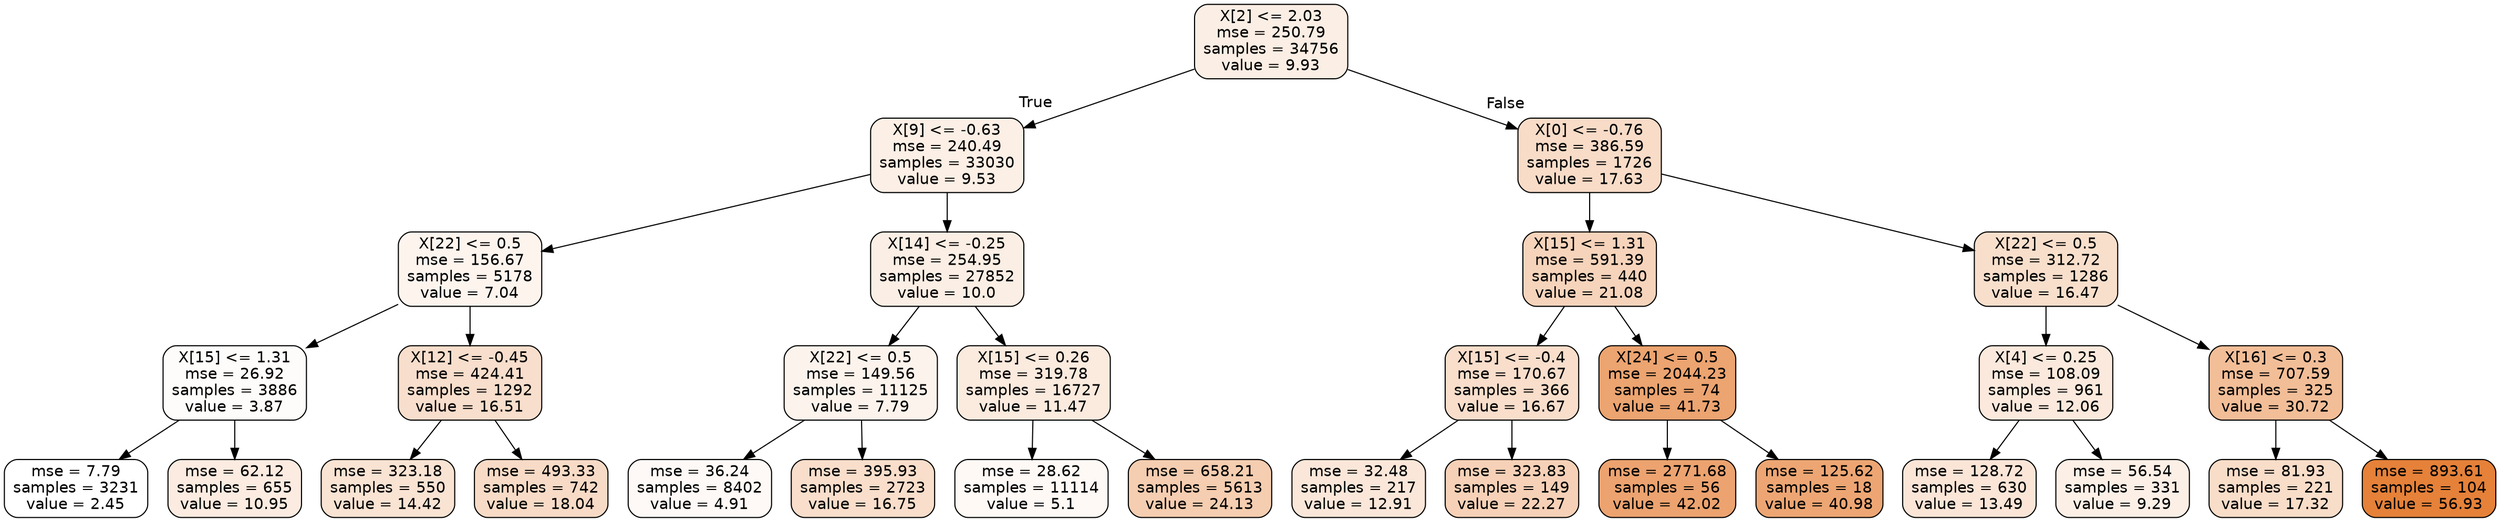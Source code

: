 digraph Tree {
node [shape=box, style="filled, rounded", color="black", fontname=helvetica] ;
edge [fontname=helvetica] ;
0 [label="X[2] <= 2.03\nmse = 250.79\nsamples = 34756\nvalue = 9.93", fillcolor="#fbeee4"] ;
1 [label="X[9] <= -0.63\nmse = 240.49\nsamples = 33030\nvalue = 9.53", fillcolor="#fcefe5"] ;
0 -> 1 [labeldistance=2.5, labelangle=45, headlabel="True"] ;
2 [label="X[22] <= 0.5\nmse = 156.67\nsamples = 5178\nvalue = 7.04", fillcolor="#fdf4ee"] ;
1 -> 2 ;
3 [label="X[15] <= 1.31\nmse = 26.92\nsamples = 3886\nvalue = 3.87", fillcolor="#fefcfa"] ;
2 -> 3 ;
4 [label="mse = 7.79\nsamples = 3231\nvalue = 2.45", fillcolor="#ffffff"] ;
3 -> 4 ;
5 [label="mse = 62.12\nsamples = 655\nvalue = 10.95", fillcolor="#fbebe0"] ;
3 -> 5 ;
6 [label="X[12] <= -0.45\nmse = 424.41\nsamples = 1292\nvalue = 16.51", fillcolor="#f8decc"] ;
2 -> 6 ;
7 [label="mse = 323.18\nsamples = 550\nvalue = 14.42", fillcolor="#f9e3d3"] ;
6 -> 7 ;
8 [label="mse = 493.33\nsamples = 742\nvalue = 18.04", fillcolor="#f8dbc6"] ;
6 -> 8 ;
9 [label="X[14] <= -0.25\nmse = 254.95\nsamples = 27852\nvalue = 10.0", fillcolor="#fbeee4"] ;
1 -> 9 ;
10 [label="X[22] <= 0.5\nmse = 149.56\nsamples = 11125\nvalue = 7.79", fillcolor="#fcf3ec"] ;
9 -> 10 ;
11 [label="mse = 36.24\nsamples = 8402\nvalue = 4.91", fillcolor="#fef9f6"] ;
10 -> 11 ;
12 [label="mse = 395.93\nsamples = 2723\nvalue = 16.75", fillcolor="#f8decb"] ;
10 -> 12 ;
13 [label="X[15] <= 0.26\nmse = 319.78\nsamples = 16727\nvalue = 11.47", fillcolor="#fbeade"] ;
9 -> 13 ;
14 [label="mse = 28.62\nsamples = 11114\nvalue = 5.1", fillcolor="#fef9f5"] ;
13 -> 14 ;
15 [label="mse = 658.21\nsamples = 5613\nvalue = 24.13", fillcolor="#f5cdb0"] ;
13 -> 15 ;
16 [label="X[0] <= -0.76\nmse = 386.59\nsamples = 1726\nvalue = 17.63", fillcolor="#f8dcc8"] ;
0 -> 16 [labeldistance=2.5, labelangle=-45, headlabel="False"] ;
17 [label="X[15] <= 1.31\nmse = 591.39\nsamples = 440\nvalue = 21.08", fillcolor="#f6d4bb"] ;
16 -> 17 ;
18 [label="X[15] <= -0.4\nmse = 170.67\nsamples = 366\nvalue = 16.67", fillcolor="#f8decb"] ;
17 -> 18 ;
19 [label="mse = 32.48\nsamples = 217\nvalue = 12.91", fillcolor="#fae7d9"] ;
18 -> 19 ;
20 [label="mse = 323.83\nsamples = 149\nvalue = 22.27", fillcolor="#f6d1b7"] ;
18 -> 20 ;
21 [label="X[24] <= 0.5\nmse = 2044.23\nsamples = 74\nvalue = 41.73", fillcolor="#eca470"] ;
17 -> 21 ;
22 [label="mse = 2771.68\nsamples = 56\nvalue = 42.02", fillcolor="#eca36f"] ;
21 -> 22 ;
23 [label="mse = 125.62\nsamples = 18\nvalue = 40.98", fillcolor="#eda673"] ;
21 -> 23 ;
24 [label="X[22] <= 0.5\nmse = 312.72\nsamples = 1286\nvalue = 16.47", fillcolor="#f8dfcc"] ;
16 -> 24 ;
25 [label="X[4] <= 0.25\nmse = 108.09\nsamples = 961\nvalue = 12.06", fillcolor="#fae9dc"] ;
24 -> 25 ;
26 [label="mse = 128.72\nsamples = 630\nvalue = 13.49", fillcolor="#fae5d7"] ;
25 -> 26 ;
27 [label="mse = 56.54\nsamples = 331\nvalue = 9.29", fillcolor="#fcefe6"] ;
25 -> 27 ;
28 [label="X[16] <= 0.3\nmse = 707.59\nsamples = 325\nvalue = 30.72", fillcolor="#f2be98"] ;
24 -> 28 ;
29 [label="mse = 81.93\nsamples = 221\nvalue = 17.32", fillcolor="#f8ddc9"] ;
28 -> 29 ;
30 [label="mse = 893.61\nsamples = 104\nvalue = 56.93", fillcolor="#e58139"] ;
28 -> 30 ;
}